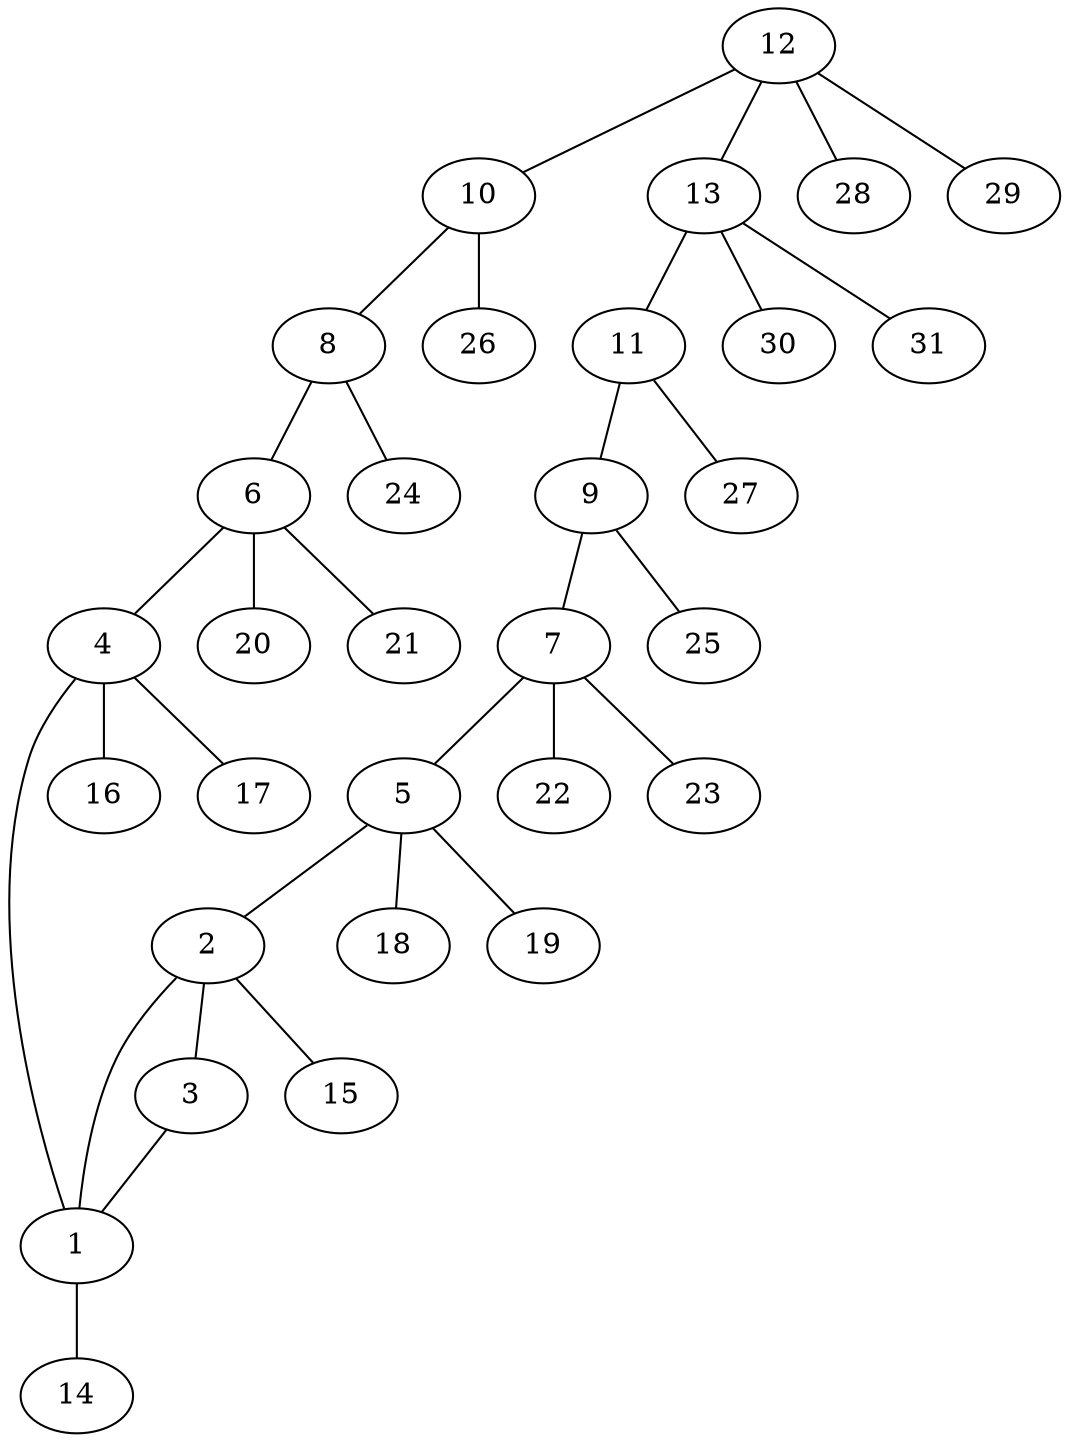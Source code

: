 graph molecule_2891 {
	1	 [chem=C];
	14	 [chem=H];
	1 -- 14	 [valence=1];
	2	 [chem=C];
	2 -- 1	 [valence=1];
	3	 [chem=O];
	2 -- 3	 [valence=1];
	15	 [chem=H];
	2 -- 15	 [valence=1];
	3 -- 1	 [valence=1];
	4	 [chem=C];
	4 -- 1	 [valence=1];
	16	 [chem=H];
	4 -- 16	 [valence=1];
	17	 [chem=H];
	4 -- 17	 [valence=1];
	5	 [chem=C];
	5 -- 2	 [valence=1];
	18	 [chem=H];
	5 -- 18	 [valence=1];
	19	 [chem=H];
	5 -- 19	 [valence=1];
	6	 [chem=C];
	6 -- 4	 [valence=1];
	20	 [chem=H];
	6 -- 20	 [valence=1];
	21	 [chem=H];
	6 -- 21	 [valence=1];
	7	 [chem=C];
	7 -- 5	 [valence=1];
	22	 [chem=H];
	7 -- 22	 [valence=1];
	23	 [chem=H];
	7 -- 23	 [valence=1];
	8	 [chem=C];
	8 -- 6	 [valence=1];
	24	 [chem=H];
	8 -- 24	 [valence=1];
	9	 [chem=C];
	9 -- 7	 [valence=1];
	25	 [chem=H];
	9 -- 25	 [valence=1];
	10	 [chem=C];
	10 -- 8	 [valence=2];
	26	 [chem=H];
	10 -- 26	 [valence=1];
	11	 [chem=C];
	11 -- 9	 [valence=2];
	27	 [chem=H];
	11 -- 27	 [valence=1];
	12	 [chem=C];
	12 -- 10	 [valence=1];
	13	 [chem=C];
	12 -- 13	 [valence=1];
	28	 [chem=H];
	12 -- 28	 [valence=1];
	29	 [chem=H];
	12 -- 29	 [valence=1];
	13 -- 11	 [valence=1];
	30	 [chem=H];
	13 -- 30	 [valence=1];
	31	 [chem=H];
	13 -- 31	 [valence=1];
}
